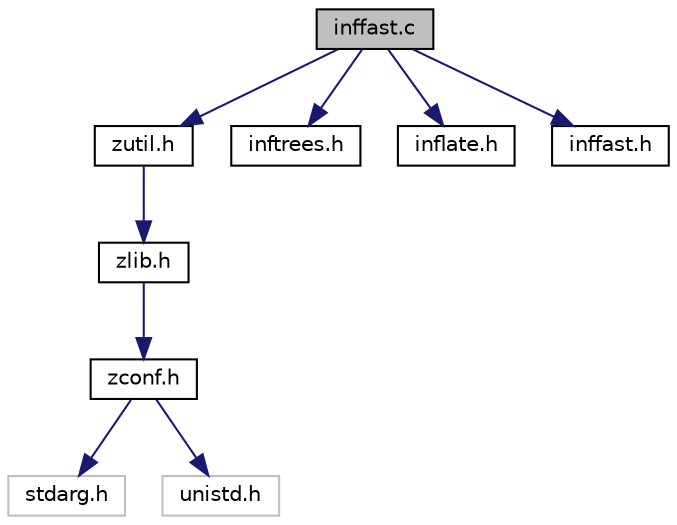 digraph "inffast.c"
{
 // INTERACTIVE_SVG=YES
  edge [fontname="Helvetica",fontsize="10",labelfontname="Helvetica",labelfontsize="10"];
  node [fontname="Helvetica",fontsize="10",shape=record];
  Node0 [label="inffast.c",height=0.2,width=0.4,color="black", fillcolor="grey75", style="filled", fontcolor="black"];
  Node0 -> Node1 [color="midnightblue",fontsize="10",style="solid",fontname="Helvetica"];
  Node1 [label="zutil.h",height=0.2,width=0.4,color="black", fillcolor="white", style="filled",URL="$zutil_8h.html"];
  Node1 -> Node2 [color="midnightblue",fontsize="10",style="solid",fontname="Helvetica"];
  Node2 [label="zlib.h",height=0.2,width=0.4,color="black", fillcolor="white", style="filled",URL="$zlib_8h.html"];
  Node2 -> Node3 [color="midnightblue",fontsize="10",style="solid",fontname="Helvetica"];
  Node3 [label="zconf.h",height=0.2,width=0.4,color="black", fillcolor="white", style="filled",URL="$zconf_8h.html"];
  Node3 -> Node4 [color="midnightblue",fontsize="10",style="solid",fontname="Helvetica"];
  Node4 [label="stdarg.h",height=0.2,width=0.4,color="grey75", fillcolor="white", style="filled"];
  Node3 -> Node5 [color="midnightblue",fontsize="10",style="solid",fontname="Helvetica"];
  Node5 [label="unistd.h",height=0.2,width=0.4,color="grey75", fillcolor="white", style="filled"];
  Node0 -> Node6 [color="midnightblue",fontsize="10",style="solid",fontname="Helvetica"];
  Node6 [label="inftrees.h",height=0.2,width=0.4,color="black", fillcolor="white", style="filled",URL="$inftrees_8h.html"];
  Node0 -> Node7 [color="midnightblue",fontsize="10",style="solid",fontname="Helvetica"];
  Node7 [label="inflate.h",height=0.2,width=0.4,color="black", fillcolor="white", style="filled",URL="$inflate_8h.html"];
  Node0 -> Node8 [color="midnightblue",fontsize="10",style="solid",fontname="Helvetica"];
  Node8 [label="inffast.h",height=0.2,width=0.4,color="black", fillcolor="white", style="filled",URL="$inffast_8h.html"];
}
